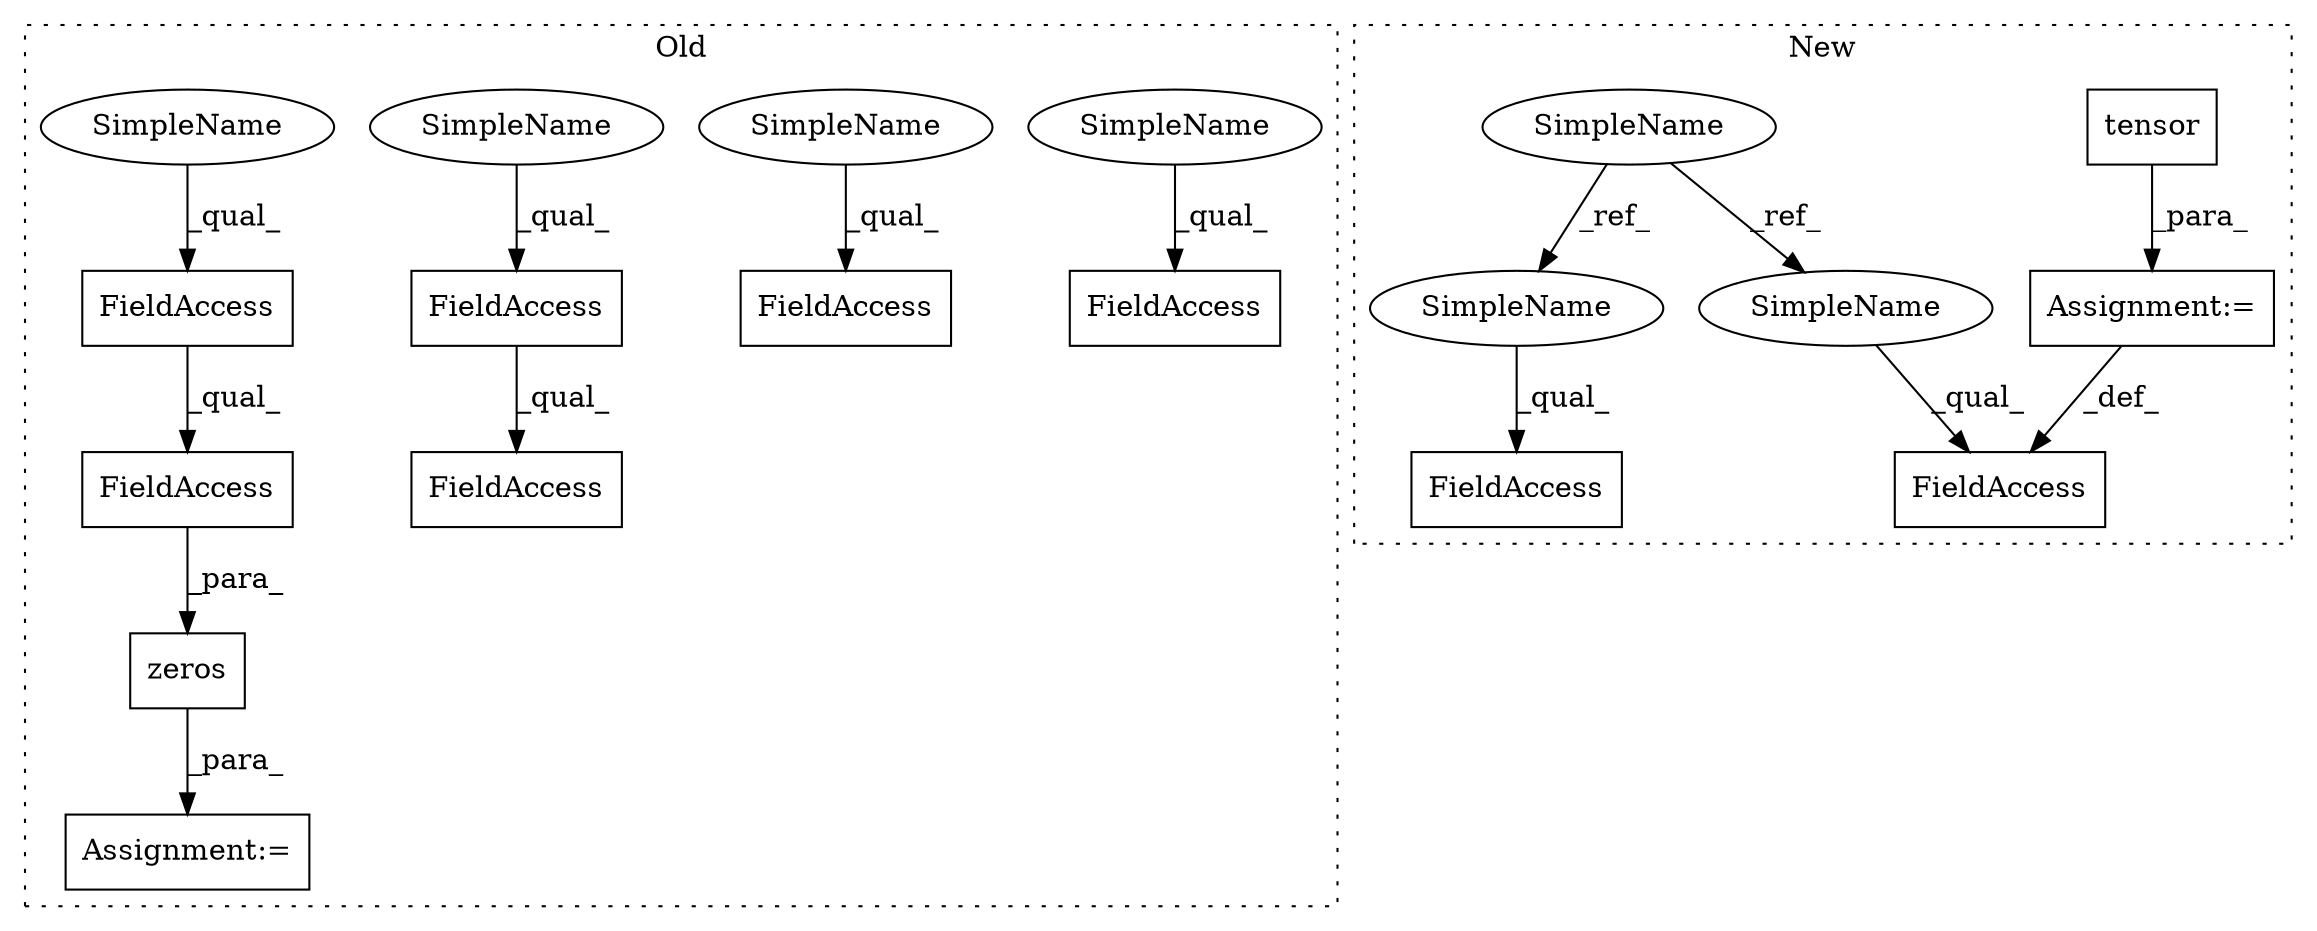 digraph G {
subgraph cluster0 {
1 [label="zeros" a="32" s="12357,12376" l="6,1" shape="box"];
3 [label="Assignment:=" a="7" s="12350" l="1" shape="box"];
5 [label="FieldAccess" a="22" s="12363" l="13" shape="box"];
6 [label="FieldAccess" a="22" s="12363" l="11" shape="box"];
9 [label="FieldAccess" a="22" s="12471" l="11" shape="box"];
11 [label="FieldAccess" a="22" s="12471" l="13" shape="box"];
12 [label="FieldAccess" a="22" s="12305" l="11" shape="box"];
13 [label="FieldAccess" a="22" s="12383" l="12" shape="box"];
16 [label="SimpleName" a="42" s="12383" l="4" shape="ellipse"];
17 [label="SimpleName" a="42" s="12305" l="4" shape="ellipse"];
18 [label="SimpleName" a="42" s="12471" l="4" shape="ellipse"];
19 [label="SimpleName" a="42" s="12363" l="4" shape="ellipse"];
label = "Old";
style="dotted";
}
subgraph cluster1 {
2 [label="tensor" a="32" s="12856,12890" l="7,1" shape="box"];
4 [label="Assignment:=" a="7" s="12849" l="1" shape="box"];
7 [label="FieldAccess" a="22" s="12836" l="13" shape="box"];
8 [label="SimpleName" a="42" s="12301" l="4" shape="ellipse"];
10 [label="FieldAccess" a="22" s="12777" l="12" shape="box"];
14 [label="SimpleName" a="42" s="12836" l="4" shape="ellipse"];
15 [label="SimpleName" a="42" s="12777" l="4" shape="ellipse"];
label = "New";
style="dotted";
}
1 -> 3 [label="_para_"];
2 -> 4 [label="_para_"];
4 -> 7 [label="_def_"];
5 -> 1 [label="_para_"];
6 -> 5 [label="_qual_"];
8 -> 14 [label="_ref_"];
8 -> 15 [label="_ref_"];
9 -> 11 [label="_qual_"];
14 -> 7 [label="_qual_"];
15 -> 10 [label="_qual_"];
16 -> 13 [label="_qual_"];
17 -> 12 [label="_qual_"];
18 -> 9 [label="_qual_"];
19 -> 6 [label="_qual_"];
}